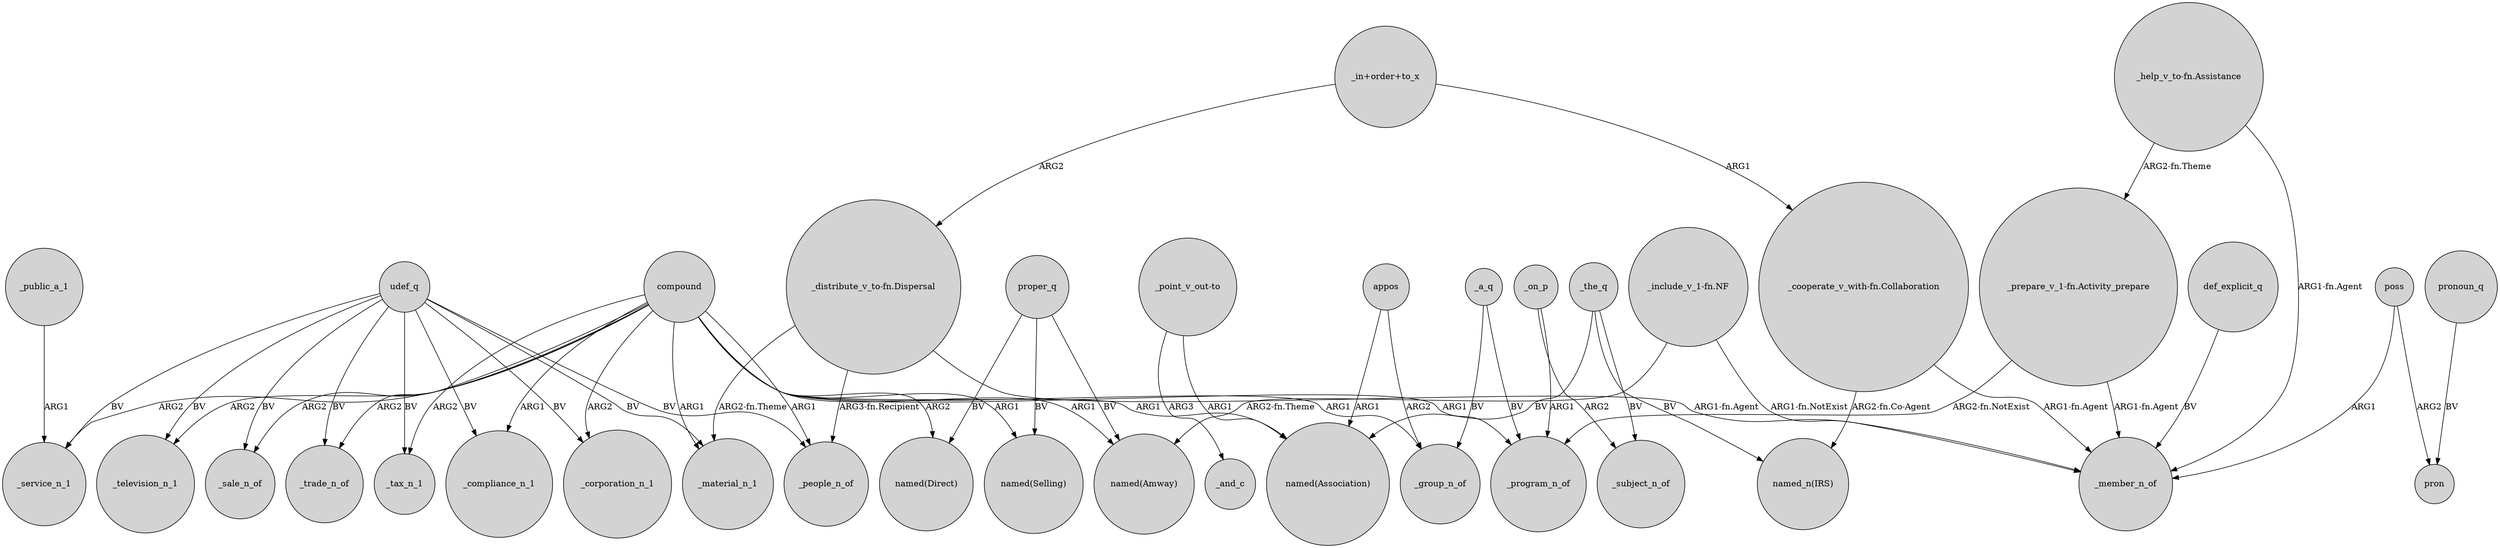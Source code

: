 digraph {
	node [shape=circle style=filled]
	udef_q -> _trade_n_of [label=BV]
	"_prepare_v_1-fn.Activity_prepare" -> _member_n_of [label="ARG1-fn.Agent"]
	"_point_v_out-to" -> _and_c [label=ARG3]
	compound -> _service_n_1 [label=ARG2]
	poss -> pron [label=ARG2]
	udef_q -> _television_n_1 [label=BV]
	"_distribute_v_to-fn.Dispersal" -> _member_n_of [label="ARG1-fn.Agent"]
	"_prepare_v_1-fn.Activity_prepare" -> _program_n_of [label="ARG2-fn.NotExist"]
	"_in+order+to_x" -> "_cooperate_v_with-fn.Collaboration" [label=ARG1]
	appos -> "named(Association)" [label=ARG1]
	compound -> _compliance_n_1 [label=ARG1]
	proper_q -> "named(Direct)" [label=BV]
	compound -> _material_n_1 [label=ARG1]
	compound -> _corporation_n_1 [label=ARG2]
	"_include_v_1-fn.NF" -> "named(Amway)" [label="ARG2-fn.Theme"]
	udef_q -> _compliance_n_1 [label=BV]
	def_explicit_q -> _member_n_of [label=BV]
	compound -> "named(Direct)" [label=ARG2]
	_public_a_1 -> _service_n_1 [label=ARG1]
	"_help_v_to-fn.Assistance" -> _member_n_of [label="ARG1-fn.Agent"]
	"_cooperate_v_with-fn.Collaboration" -> "named_n(IRS)" [label="ARG2-fn.Co-Agent"]
	compound -> "named(Amway)" [label=ARG1]
	"_distribute_v_to-fn.Dispersal" -> _material_n_1 [label="ARG2-fn.Theme"]
	compound -> "named(Selling)" [label=ARG1]
	_on_p -> _subject_n_of [label=ARG2]
	_the_q -> _subject_n_of [label=BV]
	pronoun_q -> pron [label=BV]
	udef_q -> _corporation_n_1 [label=BV]
	poss -> _member_n_of [label=ARG1]
	"_distribute_v_to-fn.Dispersal" -> _people_n_of [label="ARG3-fn.Recipient"]
	udef_q -> _tax_n_1 [label=BV]
	udef_q -> _people_n_of [label=BV]
	compound -> _sale_n_of [label=ARG2]
	udef_q -> _service_n_1 [label=BV]
	proper_q -> "named(Selling)" [label=BV]
	"_in+order+to_x" -> "_distribute_v_to-fn.Dispersal" [label=ARG2]
	appos -> _group_n_of [label=ARG2]
	compound -> _trade_n_of [label=ARG2]
	_a_q -> _program_n_of [label=BV]
	_on_p -> _program_n_of [label=ARG1]
	"_include_v_1-fn.NF" -> _member_n_of [label="ARG1-fn.NotExist"]
	udef_q -> _sale_n_of [label=BV]
	_the_q -> "named(Association)" [label=BV]
	_the_q -> "named_n(IRS)" [label=BV]
	compound -> _program_n_of [label=ARG1]
	_a_q -> _group_n_of [label=BV]
	"_help_v_to-fn.Assistance" -> "_prepare_v_1-fn.Activity_prepare" [label="ARG2-fn.Theme"]
	proper_q -> "named(Amway)" [label=BV]
	compound -> "named(Association)" [label=ARG1]
	compound -> _tax_n_1 [label=ARG2]
	compound -> _people_n_of [label=ARG1]
	"_point_v_out-to" -> "named(Association)" [label=ARG1]
	compound -> _group_n_of [label=ARG1]
	udef_q -> _material_n_1 [label=BV]
	"_cooperate_v_with-fn.Collaboration" -> _member_n_of [label="ARG1-fn.Agent"]
	compound -> _television_n_1 [label=ARG2]
}
